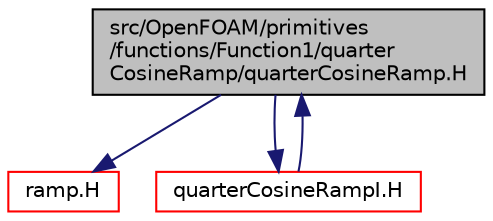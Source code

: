 digraph "src/OpenFOAM/primitives/functions/Function1/quarterCosineRamp/quarterCosineRamp.H"
{
  bgcolor="transparent";
  edge [fontname="Helvetica",fontsize="10",labelfontname="Helvetica",labelfontsize="10"];
  node [fontname="Helvetica",fontsize="10",shape=record];
  Node1 [label="src/OpenFOAM/primitives\l/functions/Function1/quarter\lCosineRamp/quarterCosineRamp.H",height=0.2,width=0.4,color="black", fillcolor="grey75", style="filled" fontcolor="black"];
  Node1 -> Node2 [color="midnightblue",fontsize="10",style="solid",fontname="Helvetica"];
  Node2 [label="ramp.H",height=0.2,width=0.4,color="red",URL="$ramp_8H.html"];
  Node1 -> Node3 [color="midnightblue",fontsize="10",style="solid",fontname="Helvetica"];
  Node3 [label="quarterCosineRampI.H",height=0.2,width=0.4,color="red",URL="$quarterCosineRampI_8H.html"];
  Node3 -> Node1 [color="midnightblue",fontsize="10",style="solid",fontname="Helvetica"];
}
